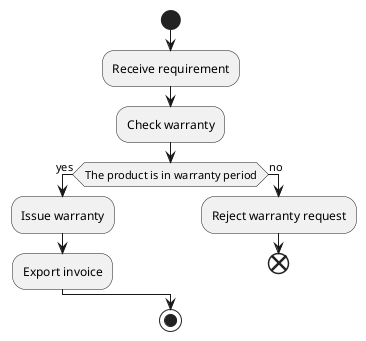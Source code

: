 @startuml "Issue warranty"
start
:Receive requirement;
:Check warranty;
if (The product is in warranty period) then (yes)
:Issue warranty;
:Export invoice;
else (no)
:Reject warranty request;
end
endif
stop
@enduml